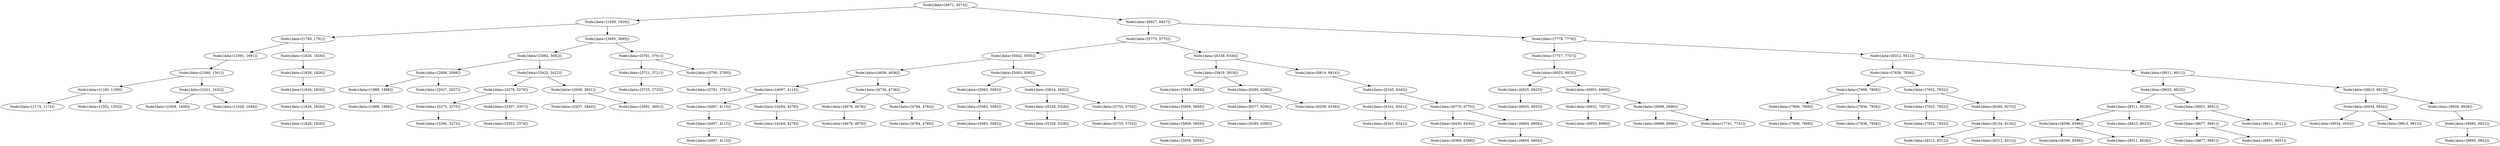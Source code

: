 digraph G{
1716877954 [label="Node{data=[4071, 4074]}"]
1716877954 -> 649859852
649859852 [label="Node{data=[1839, 1839]}"]
649859852 -> 1045796314
1045796314 [label="Node{data=[1789, 1791]}"]
1045796314 -> 293541430
293541430 [label="Node{data=[1691, 1691]}"]
293541430 -> 1555300337
1555300337 [label="Node{data=[1560, 1561]}"]
1555300337 -> 449946392
449946392 [label="Node{data=[1180, 1199]}"]
449946392 -> 137895645
137895645 [label="Node{data=[1174, 1174]}"]
449946392 -> 1629452106
1629452106 [label="Node{data=[1502, 1502]}"]
1555300337 -> 579883247
579883247 [label="Node{data=[1621, 1632]}"]
579883247 -> 902758086
902758086 [label="Node{data=[1608, 1608]}"]
579883247 -> 2110312532
2110312532 [label="Node{data=[1649, 1649]}"]
1045796314 -> 1735875968
1735875968 [label="Node{data=[1826, 1826]}"]
1735875968 -> 1203793577
1203793577 [label="Node{data=[1826, 1826]}"]
1203793577 -> 87720025
87720025 [label="Node{data=[1826, 1826]}"]
87720025 -> 1045150426
1045150426 [label="Node{data=[1826, 1826]}"]
1045150426 -> 1661828046
1661828046 [label="Node{data=[1826, 1826]}"]
649859852 -> 662500384
662500384 [label="Node{data=[3695, 3695]}"]
662500384 -> 1989509342
1989509342 [label="Node{data=[3082, 3082]}"]
1989509342 -> 359360956
359360956 [label="Node{data=[2008, 2008]}"]
359360956 -> 489726932
489726932 [label="Node{data=[1888, 1888]}"]
489726932 -> 1563265446
1563265446 [label="Node{data=[1888, 1888]}"]
359360956 -> 132411821
132411821 [label="Node{data=[2027, 2027]}"]
1989509342 -> 1225576036
1225576036 [label="Node{data=[3422, 3422]}"]
1225576036 -> 1371204242
1371204242 [label="Node{data=[3279, 3279]}"]
1371204242 -> 1617635770
1617635770 [label="Node{data=[3275, 3275]}"]
1617635770 -> 1151751427
1151751427 [label="Node{data=[3260, 3273]}"]
1371204242 -> 1811340317
1811340317 [label="Node{data=[3307, 3307]}"]
1811340317 -> 1830704523
1830704523 [label="Node{data=[3353, 3374]}"]
1225576036 -> 1409390443
1409390443 [label="Node{data=[3606, 3651]}"]
1409390443 -> 586796709
586796709 [label="Node{data=[3437, 3440]}"]
1409390443 -> 2142431443
2142431443 [label="Node{data=[3691, 3691]}"]
662500384 -> 1612667043
1612667043 [label="Node{data=[3761, 3761]}"]
1612667043 -> 947724548
947724548 [label="Node{data=[3721, 3721]}"]
947724548 -> 1411210312
1411210312 [label="Node{data=[3725, 3725]}"]
1612667043 -> 1006752360
1006752360 [label="Node{data=[3795, 3795]}"]
1006752360 -> 641818379
641818379 [label="Node{data=[3781, 3781]}"]
1716877954 -> 2003120070
2003120070 [label="Node{data=[6827, 6827]}"]
2003120070 -> 1227145854
1227145854 [label="Node{data=[5775, 5775]}"]
1227145854 -> 2063915936
2063915936 [label="Node{data=[5042, 5055]}"]
2063915936 -> 1469147852
1469147852 [label="Node{data=[4636, 4636]}"]
1469147852 -> 164914407
164914407 [label="Node{data=[4097, 4115]}"]
164914407 -> 1712087185
1712087185 [label="Node{data=[4097, 4115]}"]
1712087185 -> 998800939
998800939 [label="Node{data=[4097, 4115]}"]
998800939 -> 1737729180
1737729180 [label="Node{data=[4097, 4115]}"]
164914407 -> 1305085909
1305085909 [label="Node{data=[4264, 4278]}"]
1305085909 -> 1212677653
1212677653 [label="Node{data=[4264, 4278]}"]
1469147852 -> 818325520
818325520 [label="Node{data=[4736, 4736]}"]
818325520 -> 1250643408
1250643408 [label="Node{data=[4678, 4678]}"]
1250643408 -> 1474437115
1474437115 [label="Node{data=[4678, 4678]}"]
818325520 -> 539157572
539157572 [label="Node{data=[4784, 4784]}"]
539157572 -> 622943864
622943864 [label="Node{data=[4784, 4784]}"]
2063915936 -> 903115457
903115457 [label="Node{data=[5083, 5083]}"]
903115457 -> 1913564743
1913564743 [label="Node{data=[5083, 5083]}"]
1913564743 -> 1169781894
1169781894 [label="Node{data=[5083, 5083]}"]
1169781894 -> 1782853847
1782853847 [label="Node{data=[5083, 5083]}"]
903115457 -> 2089813284
2089813284 [label="Node{data=[5614, 5632]}"]
2089813284 -> 2070671463
2070671463 [label="Node{data=[5328, 5328]}"]
2070671463 -> 1979229896
1979229896 [label="Node{data=[5328, 5328]}"]
2089813284 -> 1047654952
1047654952 [label="Node{data=[5753, 5753]}"]
1047654952 -> 1119123943
1119123943 [label="Node{data=[5753, 5753]}"]
1227145854 -> 1719157022
1719157022 [label="Node{data=[6338, 6338]}"]
1719157022 -> 1451652607
1451652607 [label="Node{data=[5919, 5919]}"]
1451652607 -> 1733770677
1733770677 [label="Node{data=[5859, 5859]}"]
1733770677 -> 105716729
105716729 [label="Node{data=[5859, 5859]}"]
105716729 -> 572115615
572115615 [label="Node{data=[5859, 5859]}"]
572115615 -> 1205172910
1205172910 [label="Node{data=[5859, 5859]}"]
1451652607 -> 422665588
422665588 [label="Node{data=[6280, 6280]}"]
422665588 -> 2001543032
2001543032 [label="Node{data=[6277, 6290]}"]
2001543032 -> 460095036
460095036 [label="Node{data=[6280, 6280]}"]
422665588 -> 2004903925
2004903925 [label="Node{data=[6338, 6338]}"]
1719157022 -> 1690914444
1690914444 [label="Node{data=[6814, 6814]}"]
1690914444 -> 2078292914
2078292914 [label="Node{data=[6345, 6345]}"]
2078292914 -> 59062124
59062124 [label="Node{data=[6341, 6341]}"]
59062124 -> 2001622822
2001622822 [label="Node{data=[6341, 6341]}"]
2078292914 -> 1499322989
1499322989 [label="Node{data=[6770, 6770]}"]
1499322989 -> 588924767
588924767 [label="Node{data=[6430, 6430]}"]
588924767 -> 160311815
160311815 [label="Node{data=[6369, 6388]}"]
1499322989 -> 217885559
217885559 [label="Node{data=[6804, 6804]}"]
217885559 -> 1002804791
1002804791 [label="Node{data=[6804, 6804]}"]
2003120070 -> 1242832559
1242832559 [label="Node{data=[7778, 7778]}"]
1242832559 -> 842193912
842193912 [label="Node{data=[7757, 7757]}"]
842193912 -> 1534884314
1534884314 [label="Node{data=[6925, 6925]}"]
1534884314 -> 1285499052
1285499052 [label="Node{data=[6925, 6925]}"]
1285499052 -> 647280374
647280374 [label="Node{data=[6925, 6925]}"]
1534884314 -> 39666887
39666887 [label="Node{data=[6953, 6969]}"]
39666887 -> 978804735
978804735 [label="Node{data=[6932, 7037]}"]
978804735 -> 263772753
263772753 [label="Node{data=[6953, 6969]}"]
39666887 -> 202960470
202960470 [label="Node{data=[6996, 6996]}"]
202960470 -> 1686890606
1686890606 [label="Node{data=[6996, 6996]}"]
202960470 -> 1680079783
1680079783 [label="Node{data=[7741, 7741]}"]
1242832559 -> 755031840
755031840 [label="Node{data=[8312, 8312]}"]
755031840 -> 1721892488
1721892488 [label="Node{data=[7836, 7836]}"]
1721892488 -> 1574085290
1574085290 [label="Node{data=[7808, 7808]}"]
1574085290 -> 651658356
651658356 [label="Node{data=[7808, 7808]}"]
651658356 -> 226862673
226862673 [label="Node{data=[7808, 7808]}"]
1574085290 -> 1689869527
1689869527 [label="Node{data=[7836, 7836]}"]
1689869527 -> 741766424
741766424 [label="Node{data=[7836, 7836]}"]
1721892488 -> 911782094
911782094 [label="Node{data=[7932, 7932]}"]
911782094 -> 374288250
374288250 [label="Node{data=[7932, 7932]}"]
374288250 -> 943621760
943621760 [label="Node{data=[7932, 7932]}"]
911782094 -> 666876458
666876458 [label="Node{data=[8260, 8275]}"]
666876458 -> 1418899667
1418899667 [label="Node{data=[8134, 8134]}"]
1418899667 -> 994668996
994668996 [label="Node{data=[8312, 8312]}"]
1418899667 -> 1997531819
1997531819 [label="Node{data=[8312, 8312]}"]
755031840 -> 758870154
758870154 [label="Node{data=[9011, 9011]}"]
758870154 -> 1827559894
1827559894 [label="Node{data=[8623, 8623]}"]
1827559894 -> 484033246
484033246 [label="Node{data=[8511, 8528]}"]
484033246 -> 336279900
336279900 [label="Node{data=[8396, 8396]}"]
336279900 -> 1656923255
1656923255 [label="Node{data=[8396, 8396]}"]
336279900 -> 2096914704
2096914704 [label="Node{data=[8511, 8528]}"]
484033246 -> 778146659
778146659 [label="Node{data=[8623, 8623]}"]
1827559894 -> 1676512810
1676512810 [label="Node{data=[8951, 8951]}"]
1676512810 -> 343637820
343637820 [label="Node{data=[8677, 8681]}"]
343637820 -> 185624642
185624642 [label="Node{data=[8677, 8681]}"]
343637820 -> 700975304
700975304 [label="Node{data=[8951, 8951]}"]
1676512810 -> 643522309
643522309 [label="Node{data=[9011, 9011]}"]
758870154 -> 1763071597
1763071597 [label="Node{data=[9813, 9813]}"]
1763071597 -> 1632399733
1632399733 [label="Node{data=[9554, 9554]}"]
1632399733 -> 137083868
137083868 [label="Node{data=[9554, 9554]}"]
1632399733 -> 1962180267
1962180267 [label="Node{data=[9813, 9813]}"]
1763071597 -> 797637478
797637478 [label="Node{data=[9928, 9928]}"]
797637478 -> 760209467
760209467 [label="Node{data=[9885, 9922]}"]
760209467 -> 2020559637
2020559637 [label="Node{data=[9885, 9922]}"]
}